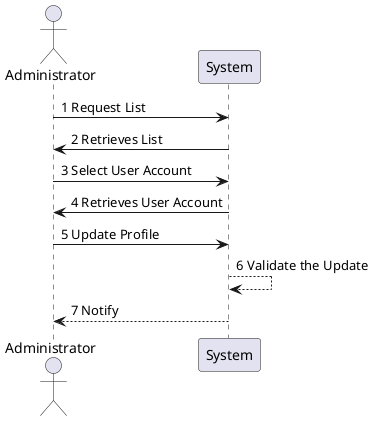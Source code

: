 @startuml Change Profile
actor Administrator
Administrator -> System:1 Request List
System -> Administrator:2 Retrieves List
Administrator -> System:3 Select User Account
System -> Administrator:4 Retrieves User Account
Administrator -> System:5 Update Profile
System --> System:6 Validate the Update
System --> Administrator:7 Notify
@enduml

Inactivate User Account
@startuml
actor Administrator
Administrator -> System:1 Requests the list of all Users
System --> Administrator:2 Return List
Administrator -> System:3 Select a user Account
Administrator <-- System:4 Return the user Account
Administrator -> System:5 Change the status to "Inactive"
Administrator -> System:6 Save the Change
System <- System:7 Validates
System --> Administrator:8 Notifies the Update
@enduml

Activate User Account
@startuml
actor Administrator
Administrator -> System:1 Request List
System -> Administrator:2 Retrieves List
Administrator -> System:3 Select user Account
System -> Administrator:4 Account Information
Administrator -> System:5 Activate user Account
System --> System:6 Validate the Update
System --> Administrator:7 Notify
@enduml

2.3.1 Register User Account
@startuml
actor Administrator as Admin
Admin -> System:1 Enters new account Information
Admin -> System:2 Requests to save Values
Admin <-- System:3 Validates Information
Admin <-- System:4 Associates new account with an \n "user" Profile
Admin <-- System:5 Notifies that new account has \n been Created
@enduml

2.3.2 Reset Password
@startuml
actor User
actor Account
Account -> System:1 Accesses form through Link
Account -> System:2 Inserts E-mail
Account <-- System:3 Sends message with Link
Account -> System:4 Accesses Link
Account -> System:5 Enters new Password
Account <-- System:6 Validates new Password
Account <-- System:7 Notifies that password has been Updated
@enduml

Create Password
@startuml
actor Account
Account -> System:1 Create Password
Account -> System:1 Enter Password
System -> System:2 Password Validated
Account <-- System:3 Password Created
@enduml

2.3.3 Edit Account
@startuml
actor Account
Account -> System: Enters user account Information
Account -> System: Request to save Values
Account <-- System: Validates entered Information
Account <-- System: Notifies the Update
@enduml

Sign In
@startuml
actor Account
Account -> System:1 Enter credentials: e-mail and Password
System --> Account:2 Grants Access
Account <-- System:3 Creates a Session
System -> System:4 User becomes identifiable\nin subsequent Requests
@enduml

Logout
@startuml
actor Account
Account -> System:1 Closes Session
System --> Account:2 Session ended Message
@enduml

2.4.1 Poject creation
@startuml
actor Manager
Manager -> System: Create a Product
Manager -> System: Define information about the Product
Manager <-- System: Product Registration
@enduml

2.4.1 Project Management
@startuml
actor "Product Manager" as PM
PM -> System: Edit product Information
PM <-- System: Product information Updated
@enduml

2.4.2 Project search
@startuml
actor Account as A
A -> System: Access System
A <-- System: Access Granted
A -> System: Search Project
A <-- System: List of Projects
@enduml

2.4.3 US registration
@startuml
actor "Product Owner" as PO
PO -> System: Registers US
PO <-- System: us Registed
PO -> System: Adds us to product Backlog
PO <-- System: US added to product Backlog
@enduml

2.4.3 Sprint backlog definition
@startuml
Team -> System: Access to product Backlog
Team <-- System: Returns product Backlog
Team -> System: Sprint backlog and effort Definition
Team <-- System: Sprint backlog Defined
@enduml

2.4.3 Product backlog grooming definition
@startuml
actor "Product Owner" as PO
PO -> System: Requests access to product Backlog
PO <-- System: Returns US
PO -> System: Replace US
PO <-- System: Product backlog Updated
@enduml

2.4.3 Sprint review
@startuml
Team -> System: Access to product Backlog
Team <-- System: Returns product Backlog
Team -> System: Sprint backlog and effort Definition
Team <-- System: Sprint backlog Defined
@enduml

2.4.3 Tasks for us
@startuml
actor "Product Owner" as PO
Team -> System: Registers finished Task
System -> System: Finished US
System -> System: Product backlog\nUpdated \n
PO -> System: Request the finished US
PO <-- System: Retrieves finished US
PO -> System: Update product backlog\nwith rejected US
@enduml

2.4.4 Task update
@startuml
actor Account
Account -> System:1 Access Information
System --> Account:2 Grants Access
Account -> System:3 Updates Information
Account -> System:4 Completes the comment Field
System --> Account:5 Generates a Record
@enduml

2.4.5  Project allocation
@startuml
actor Manager
Manager -> System:1 Access System
System --> Manager:2 Grants Access
Manager -> System:3 Checks available Resources
System --> Manager:4 Shows available Resources
Manager -> System:5 Choose resource and select Project
System --> Manager:6 System assigns resource to Project
@enduml

2.4.6 Project activity
@startuml
actor Account
Account -> System:1 Access Project
System --> Account:2 Grant Access
Account -> System:3 View project activity Status
Account -> System:4 Choose what type of View
System --> Account:5 Returns a table-shaped View
System --> Account:6 Returns a Gantt form View
@enduml

2.4.7 Allocation report
@startuml
actor Account
Account -> System:1 Access Project
System --> Account:2 Grant Access
Account -> System:3 Request allocation Report
System -> System:4 Checks all Projects
System --> Account:5 Generate Report
@enduml

2.4.8 KPI report
@startuml
actor Account
Account -> System:1 Access System
System --> Account:2 Grant Access
Account -> System:3 Request KPI Report
System -> System:4 Generate CPI
System -> System:5 Generate SPI
System --> Account:6 Chose XML file or on Screen
Account -> System:7 Pick XML file or on Screen
System --> Account:8 Reports CPI and SPI in chosen Format
@enduml

2.5 Scrum recording
@startuml
System -> System:1 Saves time in minutes of each ceremony Duration
@enduml

2.6 Legacy data input
@startuml
database "Legacy Platform" as LP
LP --> System:1 Import of Projects
@enduml

